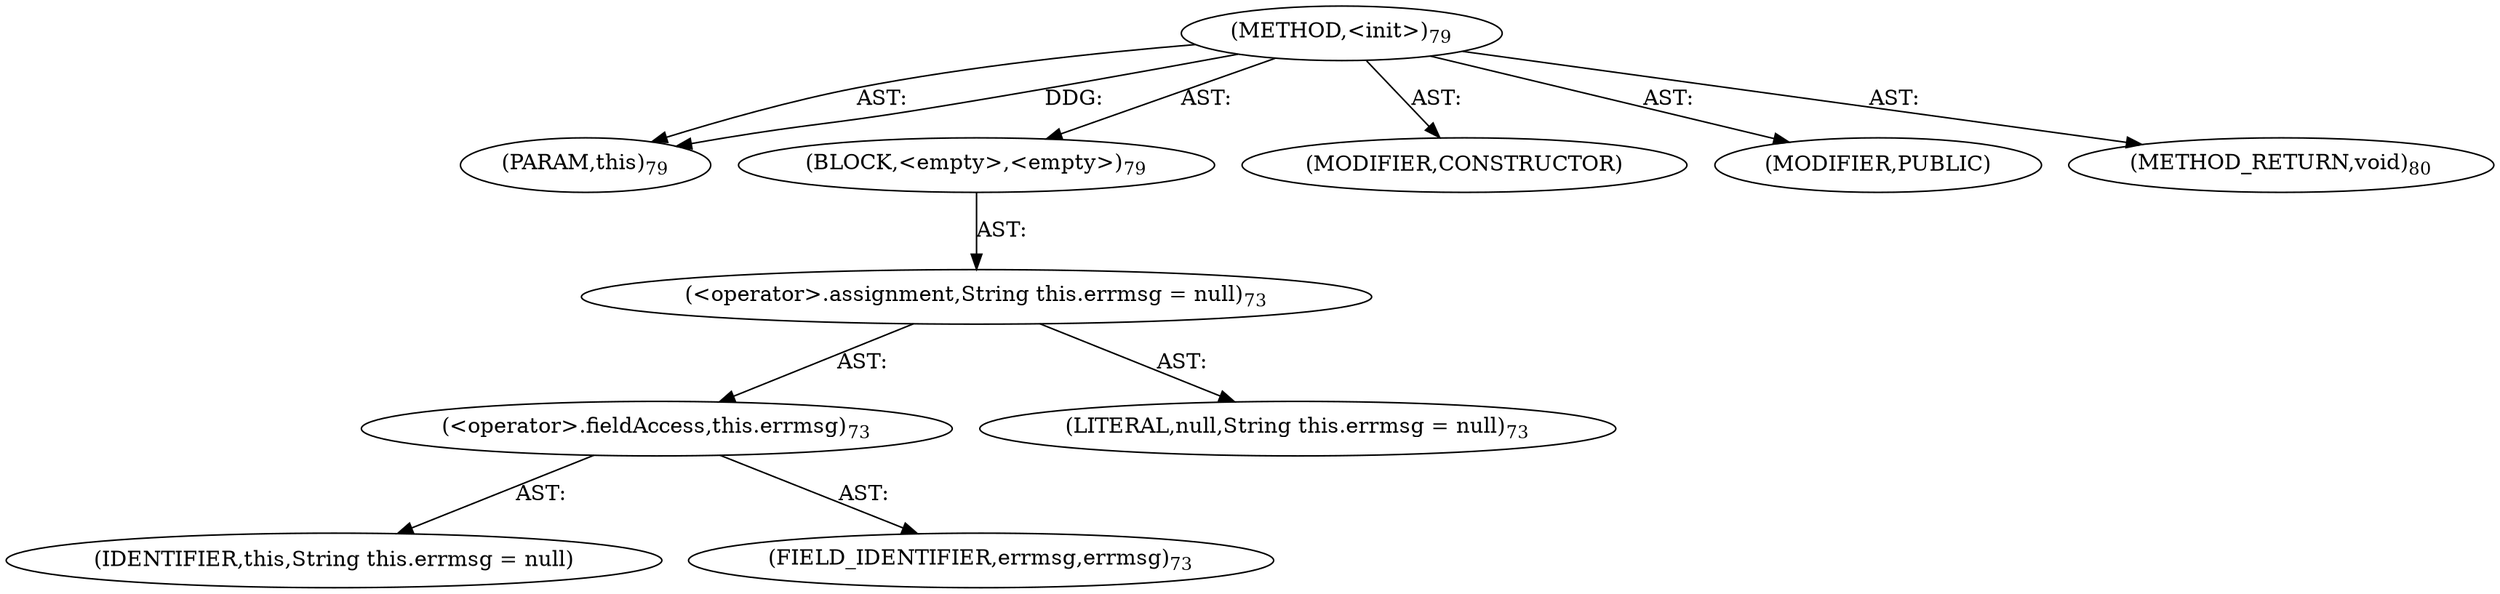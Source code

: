 digraph "&lt;init&gt;" {  
"111669149696" [label = <(METHOD,&lt;init&gt;)<SUB>79</SUB>> ]
"115964116993" [label = <(PARAM,this)<SUB>79</SUB>> ]
"25769803776" [label = <(BLOCK,&lt;empty&gt;,&lt;empty&gt;)<SUB>79</SUB>> ]
"30064771072" [label = <(&lt;operator&gt;.assignment,String this.errmsg = null)<SUB>73</SUB>> ]
"30064771073" [label = <(&lt;operator&gt;.fieldAccess,this.errmsg)<SUB>73</SUB>> ]
"68719476739" [label = <(IDENTIFIER,this,String this.errmsg = null)> ]
"55834574848" [label = <(FIELD_IDENTIFIER,errmsg,errmsg)<SUB>73</SUB>> ]
"90194313216" [label = <(LITERAL,null,String this.errmsg = null)<SUB>73</SUB>> ]
"133143986177" [label = <(MODIFIER,CONSTRUCTOR)> ]
"133143986178" [label = <(MODIFIER,PUBLIC)> ]
"128849018880" [label = <(METHOD_RETURN,void)<SUB>80</SUB>> ]
  "111669149696" -> "115964116993"  [ label = "AST: "] 
  "111669149696" -> "25769803776"  [ label = "AST: "] 
  "111669149696" -> "133143986177"  [ label = "AST: "] 
  "111669149696" -> "133143986178"  [ label = "AST: "] 
  "111669149696" -> "128849018880"  [ label = "AST: "] 
  "25769803776" -> "30064771072"  [ label = "AST: "] 
  "30064771072" -> "30064771073"  [ label = "AST: "] 
  "30064771072" -> "90194313216"  [ label = "AST: "] 
  "30064771073" -> "68719476739"  [ label = "AST: "] 
  "30064771073" -> "55834574848"  [ label = "AST: "] 
  "111669149696" -> "115964116993"  [ label = "DDG: "] 
}
